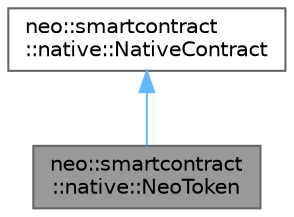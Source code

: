 digraph "neo::smartcontract::native::NeoToken"
{
 // LATEX_PDF_SIZE
  bgcolor="transparent";
  edge [fontname=Helvetica,fontsize=10,labelfontname=Helvetica,labelfontsize=10];
  node [fontname=Helvetica,fontsize=10,shape=box,height=0.2,width=0.4];
  Node1 [id="Node000001",label="neo::smartcontract\l::native::NeoToken",height=0.2,width=0.4,color="gray40", fillcolor="grey60", style="filled", fontcolor="black",tooltip="Represents the NEO token contract."];
  Node2 -> Node1 [id="edge1_Node000001_Node000002",dir="back",color="steelblue1",style="solid",tooltip=" "];
  Node2 [id="Node000002",label="neo::smartcontract\l::native::NativeContract",height=0.2,width=0.4,color="gray40", fillcolor="white", style="filled",URL="$classneo_1_1smartcontract_1_1native_1_1_native_contract.html",tooltip="Represents a native contract."];
}
